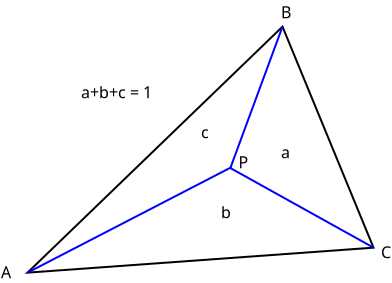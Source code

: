 <?xml version="1.0" encoding="UTF-8"?>
<dia:diagram xmlns:dia="http://www.lysator.liu.se/~alla/dia/"><dia:layer name="Background" visible="true"><dia:object type="Standard - Polygon" version="0" id="O0"><dia:attribute name="obj_pos"><dia:point val="4.325,14.725"/></dia:attribute><dia:attribute name="obj_bb"><dia:rectangle val="4.191,2.338;21.698,14.785"/></dia:attribute><dia:attribute name="poly_points"><dia:point val="4.325,14.725"/><dia:point val="21.625,13.475"/><dia:point val="17.075,2.425"/></dia:attribute><dia:attribute name="show_background"><dia:boolean val="false"/></dia:attribute></dia:object><dia:object type="Standard - Line" version="0" id="O1"><dia:attribute name="obj_pos"><dia:point val="14.475,9.475"/></dia:attribute><dia:attribute name="obj_bb"><dia:rectangle val="14.411,2.361;17.139,9.539"/></dia:attribute><dia:attribute name="conn_endpoints"><dia:point val="14.475,9.475"/><dia:point val="17.075,2.425"/></dia:attribute><dia:attribute name="numcp"><dia:int val="1"/></dia:attribute><dia:attribute name="line_color"><dia:color val="#0000ff"/></dia:attribute><dia:connections><dia:connection handle="1" to="O0" connection="4"/></dia:connections></dia:object><dia:object type="Standard - Line" version="0" id="O2"><dia:attribute name="obj_pos"><dia:point val="14.475,9.5"/></dia:attribute><dia:attribute name="obj_bb"><dia:rectangle val="14.407,9.432;21.693,13.543"/></dia:attribute><dia:attribute name="conn_endpoints"><dia:point val="14.475,9.5"/><dia:point val="21.625,13.475"/></dia:attribute><dia:attribute name="numcp"><dia:int val="1"/></dia:attribute><dia:attribute name="line_color"><dia:color val="#0000ff"/></dia:attribute><dia:connections><dia:connection handle="1" to="O0" connection="2"/></dia:connections></dia:object><dia:object type="Standard - Line" version="0" id="O3"><dia:attribute name="obj_pos"><dia:point val="14.525,9.45"/></dia:attribute><dia:attribute name="obj_bb"><dia:rectangle val="4.258,9.383;14.592,14.792"/></dia:attribute><dia:attribute name="conn_endpoints"><dia:point val="14.525,9.45"/><dia:point val="4.325,14.725"/></dia:attribute><dia:attribute name="numcp"><dia:int val="1"/></dia:attribute><dia:attribute name="line_color"><dia:color val="#0000ff"/></dia:attribute><dia:connections><dia:connection handle="1" to="O0" connection="0"/></dia:connections></dia:object><dia:object type="Standard - Text" version="0" id="O4"><dia:attribute name="obj_pos"><dia:point val="17,2"/></dia:attribute><dia:attribute name="obj_bb"><dia:rectangle val="16.979,1.329;17,2.393"/></dia:attribute><dia:attribute name="text"><dia:composite type="text"><dia:attribute name="string"><dia:string>##</dia:string></dia:attribute><dia:attribute name="font"><dia:font family="sans" style="0" name="Courier"/></dia:attribute><dia:attribute name="height"><dia:real val="0.8"/></dia:attribute><dia:attribute name="pos"><dia:point val="17,2"/></dia:attribute><dia:attribute name="color"><dia:color val="#000000"/></dia:attribute><dia:attribute name="alignment"><dia:enum val="0"/></dia:attribute></dia:composite></dia:attribute></dia:object><dia:object type="Standard - Text" version="0" id="O5"><dia:attribute name="obj_pos"><dia:point val="3,15"/></dia:attribute><dia:attribute name="obj_bb"><dia:rectangle val="2.975,14.225;3.5,15.55"/></dia:attribute><dia:attribute name="text"><dia:composite type="text"><dia:attribute name="string"><dia:string>#A#</dia:string></dia:attribute><dia:attribute name="font"><dia:font family="sans" style="0" name="Courier"/></dia:attribute><dia:attribute name="height"><dia:real val="1"/></dia:attribute><dia:attribute name="pos"><dia:point val="3,15"/></dia:attribute><dia:attribute name="color"><dia:color val="#000000"/></dia:attribute><dia:attribute name="alignment"><dia:enum val="0"/></dia:attribute></dia:composite></dia:attribute></dia:object><dia:object type="Standard - Text" version="0" id="O6"><dia:attribute name="obj_pos"><dia:point val="17,2"/></dia:attribute><dia:attribute name="obj_bb"><dia:rectangle val="16.975,1.225;17.5,2.55"/></dia:attribute><dia:attribute name="text"><dia:composite type="text"><dia:attribute name="string"><dia:string>#B#</dia:string></dia:attribute><dia:attribute name="font"><dia:font family="sans" style="0" name="Courier"/></dia:attribute><dia:attribute name="height"><dia:real val="1"/></dia:attribute><dia:attribute name="pos"><dia:point val="17,2"/></dia:attribute><dia:attribute name="color"><dia:color val="#000000"/></dia:attribute><dia:attribute name="alignment"><dia:enum val="0"/></dia:attribute></dia:composite></dia:attribute></dia:object><dia:object type="Standard - Text" version="0" id="O7"><dia:attribute name="obj_pos"><dia:point val="22,14"/></dia:attribute><dia:attribute name="obj_bb"><dia:rectangle val="21.975,13.225;22.55,14.55"/></dia:attribute><dia:attribute name="text"><dia:composite type="text"><dia:attribute name="string"><dia:string>#C#</dia:string></dia:attribute><dia:attribute name="font"><dia:font family="sans" style="0" name="Courier"/></dia:attribute><dia:attribute name="height"><dia:real val="1"/></dia:attribute><dia:attribute name="pos"><dia:point val="22,14"/></dia:attribute><dia:attribute name="color"><dia:color val="#000000"/></dia:attribute><dia:attribute name="alignment"><dia:enum val="0"/></dia:attribute></dia:composite></dia:attribute></dia:object><dia:object type="Standard - Text" version="0" id="O8"><dia:attribute name="obj_pos"><dia:point val="17,9"/></dia:attribute><dia:attribute name="obj_bb"><dia:rectangle val="16.975,8.225;17.4,9.55"/></dia:attribute><dia:attribute name="text"><dia:composite type="text"><dia:attribute name="string"><dia:string>#a#</dia:string></dia:attribute><dia:attribute name="font"><dia:font family="sans" style="0" name="Courier"/></dia:attribute><dia:attribute name="height"><dia:real val="1"/></dia:attribute><dia:attribute name="pos"><dia:point val="17,9"/></dia:attribute><dia:attribute name="color"><dia:color val="#000000"/></dia:attribute><dia:attribute name="alignment"><dia:enum val="0"/></dia:attribute></dia:composite></dia:attribute></dia:object><dia:object type="Standard - Text" version="0" id="O9"><dia:attribute name="obj_pos"><dia:point val="14,12"/></dia:attribute><dia:attribute name="obj_bb"><dia:rectangle val="13.975,11.225;14.5,12.55"/></dia:attribute><dia:attribute name="text"><dia:composite type="text"><dia:attribute name="string"><dia:string>#b#</dia:string></dia:attribute><dia:attribute name="font"><dia:font family="sans" style="0" name="Courier"/></dia:attribute><dia:attribute name="height"><dia:real val="1"/></dia:attribute><dia:attribute name="pos"><dia:point val="14,12"/></dia:attribute><dia:attribute name="color"><dia:color val="#000000"/></dia:attribute><dia:attribute name="alignment"><dia:enum val="0"/></dia:attribute></dia:composite></dia:attribute></dia:object><dia:object type="Standard - Text" version="0" id="O10"><dia:attribute name="obj_pos"><dia:point val="13,8"/></dia:attribute><dia:attribute name="obj_bb"><dia:rectangle val="12.975,7.225;13.4,8.55"/></dia:attribute><dia:attribute name="text"><dia:composite type="text"><dia:attribute name="string"><dia:string>#c#</dia:string></dia:attribute><dia:attribute name="font"><dia:font family="sans" style="0" name="Courier"/></dia:attribute><dia:attribute name="height"><dia:real val="1"/></dia:attribute><dia:attribute name="pos"><dia:point val="13,8"/></dia:attribute><dia:attribute name="color"><dia:color val="#000000"/></dia:attribute><dia:attribute name="alignment"><dia:enum val="0"/></dia:attribute></dia:composite></dia:attribute></dia:object><dia:object type="Standard - Text" version="0" id="O11"><dia:attribute name="obj_pos"><dia:point val="14.875,9.5"/></dia:attribute><dia:attribute name="obj_bb"><dia:rectangle val="14.85,8.725;15.325,10.05"/></dia:attribute><dia:attribute name="text"><dia:composite type="text"><dia:attribute name="string"><dia:string>#P#</dia:string></dia:attribute><dia:attribute name="font"><dia:font family="sans" style="0" name="Courier"/></dia:attribute><dia:attribute name="height"><dia:real val="1"/></dia:attribute><dia:attribute name="pos"><dia:point val="14.875,9.5"/></dia:attribute><dia:attribute name="color"><dia:color val="#000000"/></dia:attribute><dia:attribute name="alignment"><dia:enum val="0"/></dia:attribute></dia:composite></dia:attribute></dia:object><dia:object type="Standard - Text" version="0" id="O12"><dia:attribute name="obj_pos"><dia:point val="7,6"/></dia:attribute><dia:attribute name="obj_bb"><dia:rectangle val="7,5.225;11.225,6.55"/></dia:attribute><dia:attribute name="text"><dia:composite type="text"><dia:attribute name="string"><dia:string>#a+b+c = 1#</dia:string></dia:attribute><dia:attribute name="font"><dia:font family="sans" style="0" name="Courier"/></dia:attribute><dia:attribute name="height"><dia:real val="1"/></dia:attribute><dia:attribute name="pos"><dia:point val="7,6"/></dia:attribute><dia:attribute name="color"><dia:color val="#000000"/></dia:attribute><dia:attribute name="alignment"><dia:enum val="0"/></dia:attribute></dia:composite></dia:attribute></dia:object></dia:layer></dia:diagram>
